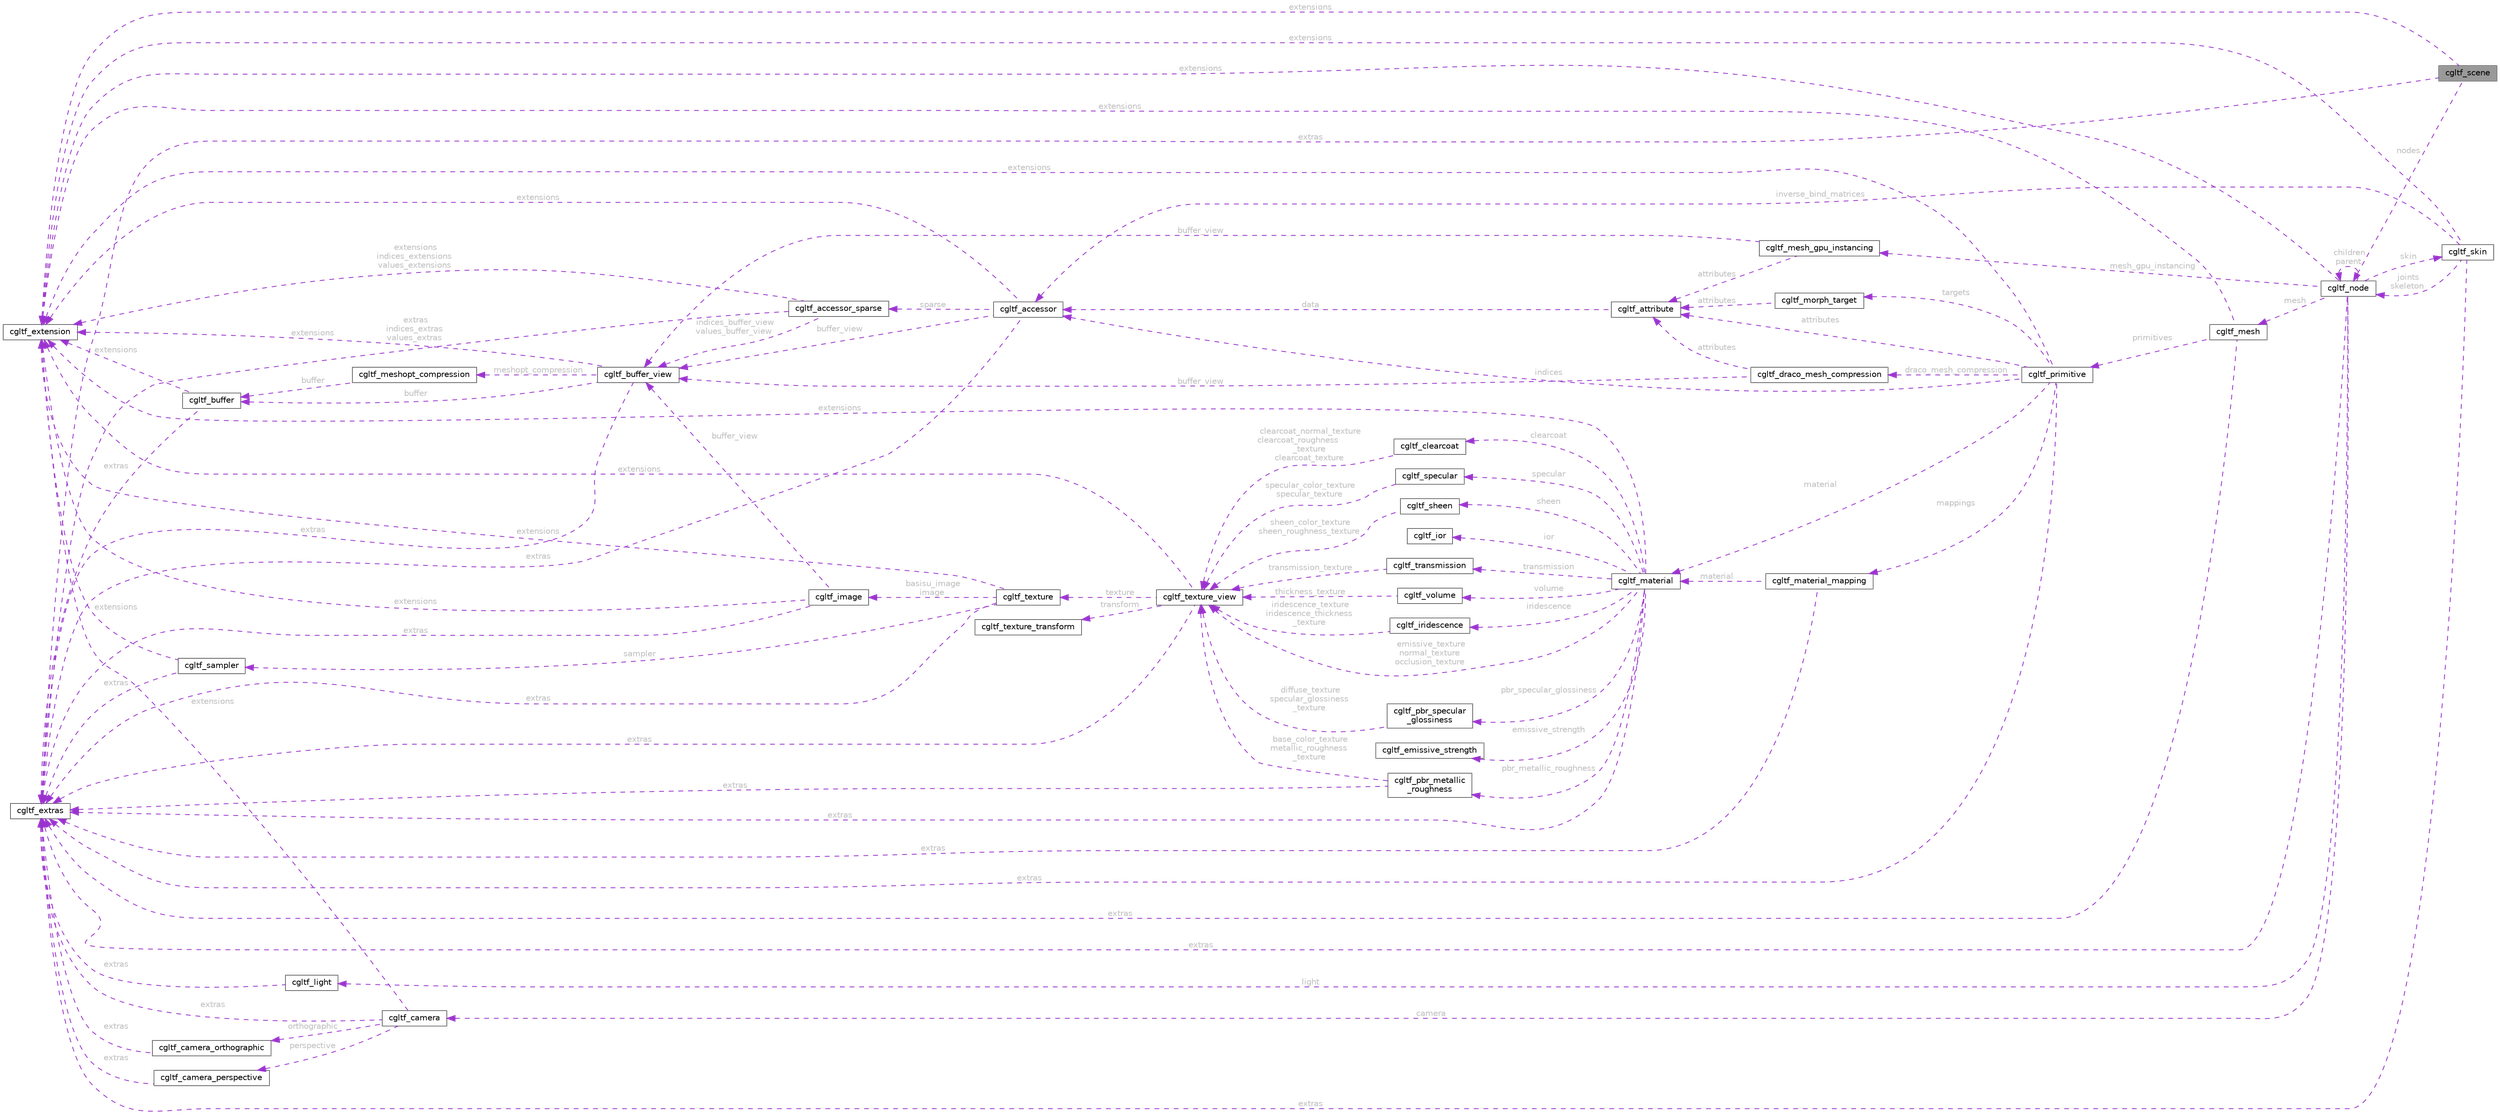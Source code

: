 digraph "cgltf_scene"
{
 // LATEX_PDF_SIZE
  bgcolor="transparent";
  edge [fontname=Helvetica,fontsize=10,labelfontname=Helvetica,labelfontsize=10];
  node [fontname=Helvetica,fontsize=10,shape=box,height=0.2,width=0.4];
  rankdir="LR";
  Node1 [id="Node000001",label="cgltf_scene",height=0.2,width=0.4,color="gray40", fillcolor="grey60", style="filled", fontcolor="black",tooltip=" "];
  Node2 -> Node1 [id="edge181_Node000001_Node000002",dir="back",color="darkorchid3",style="dashed",tooltip=" ",label=" nodes",fontcolor="grey" ];
  Node2 [id="Node000002",label="cgltf_node",height=0.2,width=0.4,color="gray40", fillcolor="white", style="filled",URL="$structcgltf__node.html",tooltip=" "];
  Node2 -> Node2 [id="edge182_Node000002_Node000002",dir="back",color="darkorchid3",style="dashed",tooltip=" ",label=" children\nparent",fontcolor="grey" ];
  Node3 -> Node2 [id="edge183_Node000002_Node000003",dir="back",color="darkorchid3",style="dashed",tooltip=" ",label=" skin",fontcolor="grey" ];
  Node3 [id="Node000003",label="cgltf_skin",height=0.2,width=0.4,color="gray40", fillcolor="white", style="filled",URL="$structcgltf__skin.html",tooltip=" "];
  Node2 -> Node3 [id="edge184_Node000003_Node000002",dir="back",color="darkorchid3",style="dashed",tooltip=" ",label=" joints\nskeleton",fontcolor="grey" ];
  Node4 -> Node3 [id="edge185_Node000003_Node000004",dir="back",color="darkorchid3",style="dashed",tooltip=" ",label=" inverse_bind_matrices",fontcolor="grey" ];
  Node4 [id="Node000004",label="cgltf_accessor",height=0.2,width=0.4,color="gray40", fillcolor="white", style="filled",URL="$structcgltf__accessor.html",tooltip=" "];
  Node5 -> Node4 [id="edge186_Node000004_Node000005",dir="back",color="darkorchid3",style="dashed",tooltip=" ",label=" buffer_view",fontcolor="grey" ];
  Node5 [id="Node000005",label="cgltf_buffer_view",height=0.2,width=0.4,color="gray40", fillcolor="white", style="filled",URL="$structcgltf__buffer__view.html",tooltip=" "];
  Node6 -> Node5 [id="edge187_Node000005_Node000006",dir="back",color="darkorchid3",style="dashed",tooltip=" ",label=" buffer",fontcolor="grey" ];
  Node6 [id="Node000006",label="cgltf_buffer",height=0.2,width=0.4,color="gray40", fillcolor="white", style="filled",URL="$structcgltf__buffer.html",tooltip=" "];
  Node7 -> Node6 [id="edge188_Node000006_Node000007",dir="back",color="darkorchid3",style="dashed",tooltip=" ",label=" extras",fontcolor="grey" ];
  Node7 [id="Node000007",label="cgltf_extras",height=0.2,width=0.4,color="gray40", fillcolor="white", style="filled",URL="$structcgltf__extras.html",tooltip=" "];
  Node8 -> Node6 [id="edge189_Node000006_Node000008",dir="back",color="darkorchid3",style="dashed",tooltip=" ",label=" extensions",fontcolor="grey" ];
  Node8 [id="Node000008",label="cgltf_extension",height=0.2,width=0.4,color="gray40", fillcolor="white", style="filled",URL="$structcgltf__extension.html",tooltip=" "];
  Node9 -> Node5 [id="edge190_Node000005_Node000009",dir="back",color="darkorchid3",style="dashed",tooltip=" ",label=" meshopt_compression",fontcolor="grey" ];
  Node9 [id="Node000009",label="cgltf_meshopt_compression",height=0.2,width=0.4,color="gray40", fillcolor="white", style="filled",URL="$structcgltf__meshopt__compression.html",tooltip=" "];
  Node6 -> Node9 [id="edge191_Node000009_Node000006",dir="back",color="darkorchid3",style="dashed",tooltip=" ",label=" buffer",fontcolor="grey" ];
  Node7 -> Node5 [id="edge192_Node000005_Node000007",dir="back",color="darkorchid3",style="dashed",tooltip=" ",label=" extras",fontcolor="grey" ];
  Node8 -> Node5 [id="edge193_Node000005_Node000008",dir="back",color="darkorchid3",style="dashed",tooltip=" ",label=" extensions",fontcolor="grey" ];
  Node10 -> Node4 [id="edge194_Node000004_Node000010",dir="back",color="darkorchid3",style="dashed",tooltip=" ",label=" sparse",fontcolor="grey" ];
  Node10 [id="Node000010",label="cgltf_accessor_sparse",height=0.2,width=0.4,color="gray40", fillcolor="white", style="filled",URL="$structcgltf__accessor__sparse.html",tooltip=" "];
  Node5 -> Node10 [id="edge195_Node000010_Node000005",dir="back",color="darkorchid3",style="dashed",tooltip=" ",label=" indices_buffer_view\nvalues_buffer_view",fontcolor="grey" ];
  Node7 -> Node10 [id="edge196_Node000010_Node000007",dir="back",color="darkorchid3",style="dashed",tooltip=" ",label=" extras\nindices_extras\nvalues_extras",fontcolor="grey" ];
  Node8 -> Node10 [id="edge197_Node000010_Node000008",dir="back",color="darkorchid3",style="dashed",tooltip=" ",label=" extensions\nindices_extensions\nvalues_extensions",fontcolor="grey" ];
  Node7 -> Node4 [id="edge198_Node000004_Node000007",dir="back",color="darkorchid3",style="dashed",tooltip=" ",label=" extras",fontcolor="grey" ];
  Node8 -> Node4 [id="edge199_Node000004_Node000008",dir="back",color="darkorchid3",style="dashed",tooltip=" ",label=" extensions",fontcolor="grey" ];
  Node7 -> Node3 [id="edge200_Node000003_Node000007",dir="back",color="darkorchid3",style="dashed",tooltip=" ",label=" extras",fontcolor="grey" ];
  Node8 -> Node3 [id="edge201_Node000003_Node000008",dir="back",color="darkorchid3",style="dashed",tooltip=" ",label=" extensions",fontcolor="grey" ];
  Node11 -> Node2 [id="edge202_Node000002_Node000011",dir="back",color="darkorchid3",style="dashed",tooltip=" ",label=" mesh",fontcolor="grey" ];
  Node11 [id="Node000011",label="cgltf_mesh",height=0.2,width=0.4,color="gray40", fillcolor="white", style="filled",URL="$structcgltf__mesh.html",tooltip=" "];
  Node12 -> Node11 [id="edge203_Node000011_Node000012",dir="back",color="darkorchid3",style="dashed",tooltip=" ",label=" primitives",fontcolor="grey" ];
  Node12 [id="Node000012",label="cgltf_primitive",height=0.2,width=0.4,color="gray40", fillcolor="white", style="filled",URL="$structcgltf__primitive.html",tooltip=" "];
  Node4 -> Node12 [id="edge204_Node000012_Node000004",dir="back",color="darkorchid3",style="dashed",tooltip=" ",label=" indices",fontcolor="grey" ];
  Node13 -> Node12 [id="edge205_Node000012_Node000013",dir="back",color="darkorchid3",style="dashed",tooltip=" ",label=" material",fontcolor="grey" ];
  Node13 [id="Node000013",label="cgltf_material",height=0.2,width=0.4,color="gray40", fillcolor="white", style="filled",URL="$structcgltf__material.html",tooltip=" "];
  Node14 -> Node13 [id="edge206_Node000013_Node000014",dir="back",color="darkorchid3",style="dashed",tooltip=" ",label=" pbr_metallic_roughness",fontcolor="grey" ];
  Node14 [id="Node000014",label="cgltf_pbr_metallic\l_roughness",height=0.2,width=0.4,color="gray40", fillcolor="white", style="filled",URL="$structcgltf__pbr__metallic__roughness.html",tooltip=" "];
  Node15 -> Node14 [id="edge207_Node000014_Node000015",dir="back",color="darkorchid3",style="dashed",tooltip=" ",label=" base_color_texture\nmetallic_roughness\l_texture",fontcolor="grey" ];
  Node15 [id="Node000015",label="cgltf_texture_view",height=0.2,width=0.4,color="gray40", fillcolor="white", style="filled",URL="$structcgltf__texture__view.html",tooltip=" "];
  Node16 -> Node15 [id="edge208_Node000015_Node000016",dir="back",color="darkorchid3",style="dashed",tooltip=" ",label=" texture",fontcolor="grey" ];
  Node16 [id="Node000016",label="cgltf_texture",height=0.2,width=0.4,color="gray40", fillcolor="white", style="filled",URL="$structcgltf__texture.html",tooltip=" "];
  Node17 -> Node16 [id="edge209_Node000016_Node000017",dir="back",color="darkorchid3",style="dashed",tooltip=" ",label=" basisu_image\nimage",fontcolor="grey" ];
  Node17 [id="Node000017",label="cgltf_image",height=0.2,width=0.4,color="gray40", fillcolor="white", style="filled",URL="$structcgltf__image.html",tooltip=" "];
  Node5 -> Node17 [id="edge210_Node000017_Node000005",dir="back",color="darkorchid3",style="dashed",tooltip=" ",label=" buffer_view",fontcolor="grey" ];
  Node7 -> Node17 [id="edge211_Node000017_Node000007",dir="back",color="darkorchid3",style="dashed",tooltip=" ",label=" extras",fontcolor="grey" ];
  Node8 -> Node17 [id="edge212_Node000017_Node000008",dir="back",color="darkorchid3",style="dashed",tooltip=" ",label=" extensions",fontcolor="grey" ];
  Node18 -> Node16 [id="edge213_Node000016_Node000018",dir="back",color="darkorchid3",style="dashed",tooltip=" ",label=" sampler",fontcolor="grey" ];
  Node18 [id="Node000018",label="cgltf_sampler",height=0.2,width=0.4,color="gray40", fillcolor="white", style="filled",URL="$structcgltf__sampler.html",tooltip=" "];
  Node7 -> Node18 [id="edge214_Node000018_Node000007",dir="back",color="darkorchid3",style="dashed",tooltip=" ",label=" extras",fontcolor="grey" ];
  Node8 -> Node18 [id="edge215_Node000018_Node000008",dir="back",color="darkorchid3",style="dashed",tooltip=" ",label=" extensions",fontcolor="grey" ];
  Node7 -> Node16 [id="edge216_Node000016_Node000007",dir="back",color="darkorchid3",style="dashed",tooltip=" ",label=" extras",fontcolor="grey" ];
  Node8 -> Node16 [id="edge217_Node000016_Node000008",dir="back",color="darkorchid3",style="dashed",tooltip=" ",label=" extensions",fontcolor="grey" ];
  Node19 -> Node15 [id="edge218_Node000015_Node000019",dir="back",color="darkorchid3",style="dashed",tooltip=" ",label=" transform",fontcolor="grey" ];
  Node19 [id="Node000019",label="cgltf_texture_transform",height=0.2,width=0.4,color="gray40", fillcolor="white", style="filled",URL="$structcgltf__texture__transform.html",tooltip=" "];
  Node7 -> Node15 [id="edge219_Node000015_Node000007",dir="back",color="darkorchid3",style="dashed",tooltip=" ",label=" extras",fontcolor="grey" ];
  Node8 -> Node15 [id="edge220_Node000015_Node000008",dir="back",color="darkorchid3",style="dashed",tooltip=" ",label=" extensions",fontcolor="grey" ];
  Node7 -> Node14 [id="edge221_Node000014_Node000007",dir="back",color="darkorchid3",style="dashed",tooltip=" ",label=" extras",fontcolor="grey" ];
  Node20 -> Node13 [id="edge222_Node000013_Node000020",dir="back",color="darkorchid3",style="dashed",tooltip=" ",label=" pbr_specular_glossiness",fontcolor="grey" ];
  Node20 [id="Node000020",label="cgltf_pbr_specular\l_glossiness",height=0.2,width=0.4,color="gray40", fillcolor="white", style="filled",URL="$structcgltf__pbr__specular__glossiness.html",tooltip=" "];
  Node15 -> Node20 [id="edge223_Node000020_Node000015",dir="back",color="darkorchid3",style="dashed",tooltip=" ",label=" diffuse_texture\nspecular_glossiness\l_texture",fontcolor="grey" ];
  Node21 -> Node13 [id="edge224_Node000013_Node000021",dir="back",color="darkorchid3",style="dashed",tooltip=" ",label=" clearcoat",fontcolor="grey" ];
  Node21 [id="Node000021",label="cgltf_clearcoat",height=0.2,width=0.4,color="gray40", fillcolor="white", style="filled",URL="$structcgltf__clearcoat.html",tooltip=" "];
  Node15 -> Node21 [id="edge225_Node000021_Node000015",dir="back",color="darkorchid3",style="dashed",tooltip=" ",label=" clearcoat_normal_texture\nclearcoat_roughness\l_texture\nclearcoat_texture",fontcolor="grey" ];
  Node22 -> Node13 [id="edge226_Node000013_Node000022",dir="back",color="darkorchid3",style="dashed",tooltip=" ",label=" ior",fontcolor="grey" ];
  Node22 [id="Node000022",label="cgltf_ior",height=0.2,width=0.4,color="gray40", fillcolor="white", style="filled",URL="$structcgltf__ior.html",tooltip=" "];
  Node23 -> Node13 [id="edge227_Node000013_Node000023",dir="back",color="darkorchid3",style="dashed",tooltip=" ",label=" specular",fontcolor="grey" ];
  Node23 [id="Node000023",label="cgltf_specular",height=0.2,width=0.4,color="gray40", fillcolor="white", style="filled",URL="$structcgltf__specular.html",tooltip=" "];
  Node15 -> Node23 [id="edge228_Node000023_Node000015",dir="back",color="darkorchid3",style="dashed",tooltip=" ",label=" specular_color_texture\nspecular_texture",fontcolor="grey" ];
  Node24 -> Node13 [id="edge229_Node000013_Node000024",dir="back",color="darkorchid3",style="dashed",tooltip=" ",label=" sheen",fontcolor="grey" ];
  Node24 [id="Node000024",label="cgltf_sheen",height=0.2,width=0.4,color="gray40", fillcolor="white", style="filled",URL="$structcgltf__sheen.html",tooltip=" "];
  Node15 -> Node24 [id="edge230_Node000024_Node000015",dir="back",color="darkorchid3",style="dashed",tooltip=" ",label=" sheen_color_texture\nsheen_roughness_texture",fontcolor="grey" ];
  Node25 -> Node13 [id="edge231_Node000013_Node000025",dir="back",color="darkorchid3",style="dashed",tooltip=" ",label=" transmission",fontcolor="grey" ];
  Node25 [id="Node000025",label="cgltf_transmission",height=0.2,width=0.4,color="gray40", fillcolor="white", style="filled",URL="$structcgltf__transmission.html",tooltip=" "];
  Node15 -> Node25 [id="edge232_Node000025_Node000015",dir="back",color="darkorchid3",style="dashed",tooltip=" ",label=" transmission_texture",fontcolor="grey" ];
  Node26 -> Node13 [id="edge233_Node000013_Node000026",dir="back",color="darkorchid3",style="dashed",tooltip=" ",label=" volume",fontcolor="grey" ];
  Node26 [id="Node000026",label="cgltf_volume",height=0.2,width=0.4,color="gray40", fillcolor="white", style="filled",URL="$structcgltf__volume.html",tooltip=" "];
  Node15 -> Node26 [id="edge234_Node000026_Node000015",dir="back",color="darkorchid3",style="dashed",tooltip=" ",label=" thickness_texture",fontcolor="grey" ];
  Node27 -> Node13 [id="edge235_Node000013_Node000027",dir="back",color="darkorchid3",style="dashed",tooltip=" ",label=" emissive_strength",fontcolor="grey" ];
  Node27 [id="Node000027",label="cgltf_emissive_strength",height=0.2,width=0.4,color="gray40", fillcolor="white", style="filled",URL="$structcgltf__emissive__strength.html",tooltip=" "];
  Node28 -> Node13 [id="edge236_Node000013_Node000028",dir="back",color="darkorchid3",style="dashed",tooltip=" ",label=" iridescence",fontcolor="grey" ];
  Node28 [id="Node000028",label="cgltf_iridescence",height=0.2,width=0.4,color="gray40", fillcolor="white", style="filled",URL="$structcgltf__iridescence.html",tooltip=" "];
  Node15 -> Node28 [id="edge237_Node000028_Node000015",dir="back",color="darkorchid3",style="dashed",tooltip=" ",label=" iridescence_texture\niridescence_thickness\l_texture",fontcolor="grey" ];
  Node15 -> Node13 [id="edge238_Node000013_Node000015",dir="back",color="darkorchid3",style="dashed",tooltip=" ",label=" emissive_texture\nnormal_texture\nocclusion_texture",fontcolor="grey" ];
  Node7 -> Node13 [id="edge239_Node000013_Node000007",dir="back",color="darkorchid3",style="dashed",tooltip=" ",label=" extras",fontcolor="grey" ];
  Node8 -> Node13 [id="edge240_Node000013_Node000008",dir="back",color="darkorchid3",style="dashed",tooltip=" ",label=" extensions",fontcolor="grey" ];
  Node29 -> Node12 [id="edge241_Node000012_Node000029",dir="back",color="darkorchid3",style="dashed",tooltip=" ",label=" attributes",fontcolor="grey" ];
  Node29 [id="Node000029",label="cgltf_attribute",height=0.2,width=0.4,color="gray40", fillcolor="white", style="filled",URL="$structcgltf__attribute.html",tooltip=" "];
  Node4 -> Node29 [id="edge242_Node000029_Node000004",dir="back",color="darkorchid3",style="dashed",tooltip=" ",label=" data",fontcolor="grey" ];
  Node30 -> Node12 [id="edge243_Node000012_Node000030",dir="back",color="darkorchid3",style="dashed",tooltip=" ",label=" targets",fontcolor="grey" ];
  Node30 [id="Node000030",label="cgltf_morph_target",height=0.2,width=0.4,color="gray40", fillcolor="white", style="filled",URL="$structcgltf__morph__target.html",tooltip=" "];
  Node29 -> Node30 [id="edge244_Node000030_Node000029",dir="back",color="darkorchid3",style="dashed",tooltip=" ",label=" attributes",fontcolor="grey" ];
  Node7 -> Node12 [id="edge245_Node000012_Node000007",dir="back",color="darkorchid3",style="dashed",tooltip=" ",label=" extras",fontcolor="grey" ];
  Node31 -> Node12 [id="edge246_Node000012_Node000031",dir="back",color="darkorchid3",style="dashed",tooltip=" ",label=" draco_mesh_compression",fontcolor="grey" ];
  Node31 [id="Node000031",label="cgltf_draco_mesh_compression",height=0.2,width=0.4,color="gray40", fillcolor="white", style="filled",URL="$structcgltf__draco__mesh__compression.html",tooltip=" "];
  Node5 -> Node31 [id="edge247_Node000031_Node000005",dir="back",color="darkorchid3",style="dashed",tooltip=" ",label=" buffer_view",fontcolor="grey" ];
  Node29 -> Node31 [id="edge248_Node000031_Node000029",dir="back",color="darkorchid3",style="dashed",tooltip=" ",label=" attributes",fontcolor="grey" ];
  Node32 -> Node12 [id="edge249_Node000012_Node000032",dir="back",color="darkorchid3",style="dashed",tooltip=" ",label=" mappings",fontcolor="grey" ];
  Node32 [id="Node000032",label="cgltf_material_mapping",height=0.2,width=0.4,color="gray40", fillcolor="white", style="filled",URL="$structcgltf__material__mapping.html",tooltip=" "];
  Node13 -> Node32 [id="edge250_Node000032_Node000013",dir="back",color="darkorchid3",style="dashed",tooltip=" ",label=" material",fontcolor="grey" ];
  Node7 -> Node32 [id="edge251_Node000032_Node000007",dir="back",color="darkorchid3",style="dashed",tooltip=" ",label=" extras",fontcolor="grey" ];
  Node8 -> Node12 [id="edge252_Node000012_Node000008",dir="back",color="darkorchid3",style="dashed",tooltip=" ",label=" extensions",fontcolor="grey" ];
  Node7 -> Node11 [id="edge253_Node000011_Node000007",dir="back",color="darkorchid3",style="dashed",tooltip=" ",label=" extras",fontcolor="grey" ];
  Node8 -> Node11 [id="edge254_Node000011_Node000008",dir="back",color="darkorchid3",style="dashed",tooltip=" ",label=" extensions",fontcolor="grey" ];
  Node33 -> Node2 [id="edge255_Node000002_Node000033",dir="back",color="darkorchid3",style="dashed",tooltip=" ",label=" camera",fontcolor="grey" ];
  Node33 [id="Node000033",label="cgltf_camera",height=0.2,width=0.4,color="gray40", fillcolor="white", style="filled",URL="$structcgltf__camera.html",tooltip=" "];
  Node34 -> Node33 [id="edge256_Node000033_Node000034",dir="back",color="darkorchid3",style="dashed",tooltip=" ",label=" perspective",fontcolor="grey" ];
  Node34 [id="Node000034",label="cgltf_camera_perspective",height=0.2,width=0.4,color="gray40", fillcolor="white", style="filled",URL="$structcgltf__camera__perspective.html",tooltip=" "];
  Node7 -> Node34 [id="edge257_Node000034_Node000007",dir="back",color="darkorchid3",style="dashed",tooltip=" ",label=" extras",fontcolor="grey" ];
  Node35 -> Node33 [id="edge258_Node000033_Node000035",dir="back",color="darkorchid3",style="dashed",tooltip=" ",label=" orthographic",fontcolor="grey" ];
  Node35 [id="Node000035",label="cgltf_camera_orthographic",height=0.2,width=0.4,color="gray40", fillcolor="white", style="filled",URL="$structcgltf__camera__orthographic.html",tooltip=" "];
  Node7 -> Node35 [id="edge259_Node000035_Node000007",dir="back",color="darkorchid3",style="dashed",tooltip=" ",label=" extras",fontcolor="grey" ];
  Node7 -> Node33 [id="edge260_Node000033_Node000007",dir="back",color="darkorchid3",style="dashed",tooltip=" ",label=" extras",fontcolor="grey" ];
  Node8 -> Node33 [id="edge261_Node000033_Node000008",dir="back",color="darkorchid3",style="dashed",tooltip=" ",label=" extensions",fontcolor="grey" ];
  Node36 -> Node2 [id="edge262_Node000002_Node000036",dir="back",color="darkorchid3",style="dashed",tooltip=" ",label=" light",fontcolor="grey" ];
  Node36 [id="Node000036",label="cgltf_light",height=0.2,width=0.4,color="gray40", fillcolor="white", style="filled",URL="$structcgltf__light.html",tooltip=" "];
  Node7 -> Node36 [id="edge263_Node000036_Node000007",dir="back",color="darkorchid3",style="dashed",tooltip=" ",label=" extras",fontcolor="grey" ];
  Node7 -> Node2 [id="edge264_Node000002_Node000007",dir="back",color="darkorchid3",style="dashed",tooltip=" ",label=" extras",fontcolor="grey" ];
  Node37 -> Node2 [id="edge265_Node000002_Node000037",dir="back",color="darkorchid3",style="dashed",tooltip=" ",label=" mesh_gpu_instancing",fontcolor="grey" ];
  Node37 [id="Node000037",label="cgltf_mesh_gpu_instancing",height=0.2,width=0.4,color="gray40", fillcolor="white", style="filled",URL="$structcgltf__mesh__gpu__instancing.html",tooltip=" "];
  Node5 -> Node37 [id="edge266_Node000037_Node000005",dir="back",color="darkorchid3",style="dashed",tooltip=" ",label=" buffer_view",fontcolor="grey" ];
  Node29 -> Node37 [id="edge267_Node000037_Node000029",dir="back",color="darkorchid3",style="dashed",tooltip=" ",label=" attributes",fontcolor="grey" ];
  Node8 -> Node2 [id="edge268_Node000002_Node000008",dir="back",color="darkorchid3",style="dashed",tooltip=" ",label=" extensions",fontcolor="grey" ];
  Node7 -> Node1 [id="edge269_Node000001_Node000007",dir="back",color="darkorchid3",style="dashed",tooltip=" ",label=" extras",fontcolor="grey" ];
  Node8 -> Node1 [id="edge270_Node000001_Node000008",dir="back",color="darkorchid3",style="dashed",tooltip=" ",label=" extensions",fontcolor="grey" ];
}

